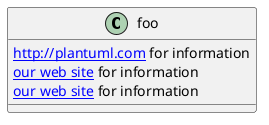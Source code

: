 {
  "sha1": "smvxhayp1u5ow5e57bspwljm04n92g5",
  "insertion": {
    "when": "2024-06-04T17:28:45.258Z",
    "user": "plantuml@gmail.com"
  }
}
@startuml
class foo {
[[http://plantuml.com]] for information
[[http://plantuml.com our web site]] for information
[[http://plantuml.com{This is a tip} our web site]] for information
}
@enduml
